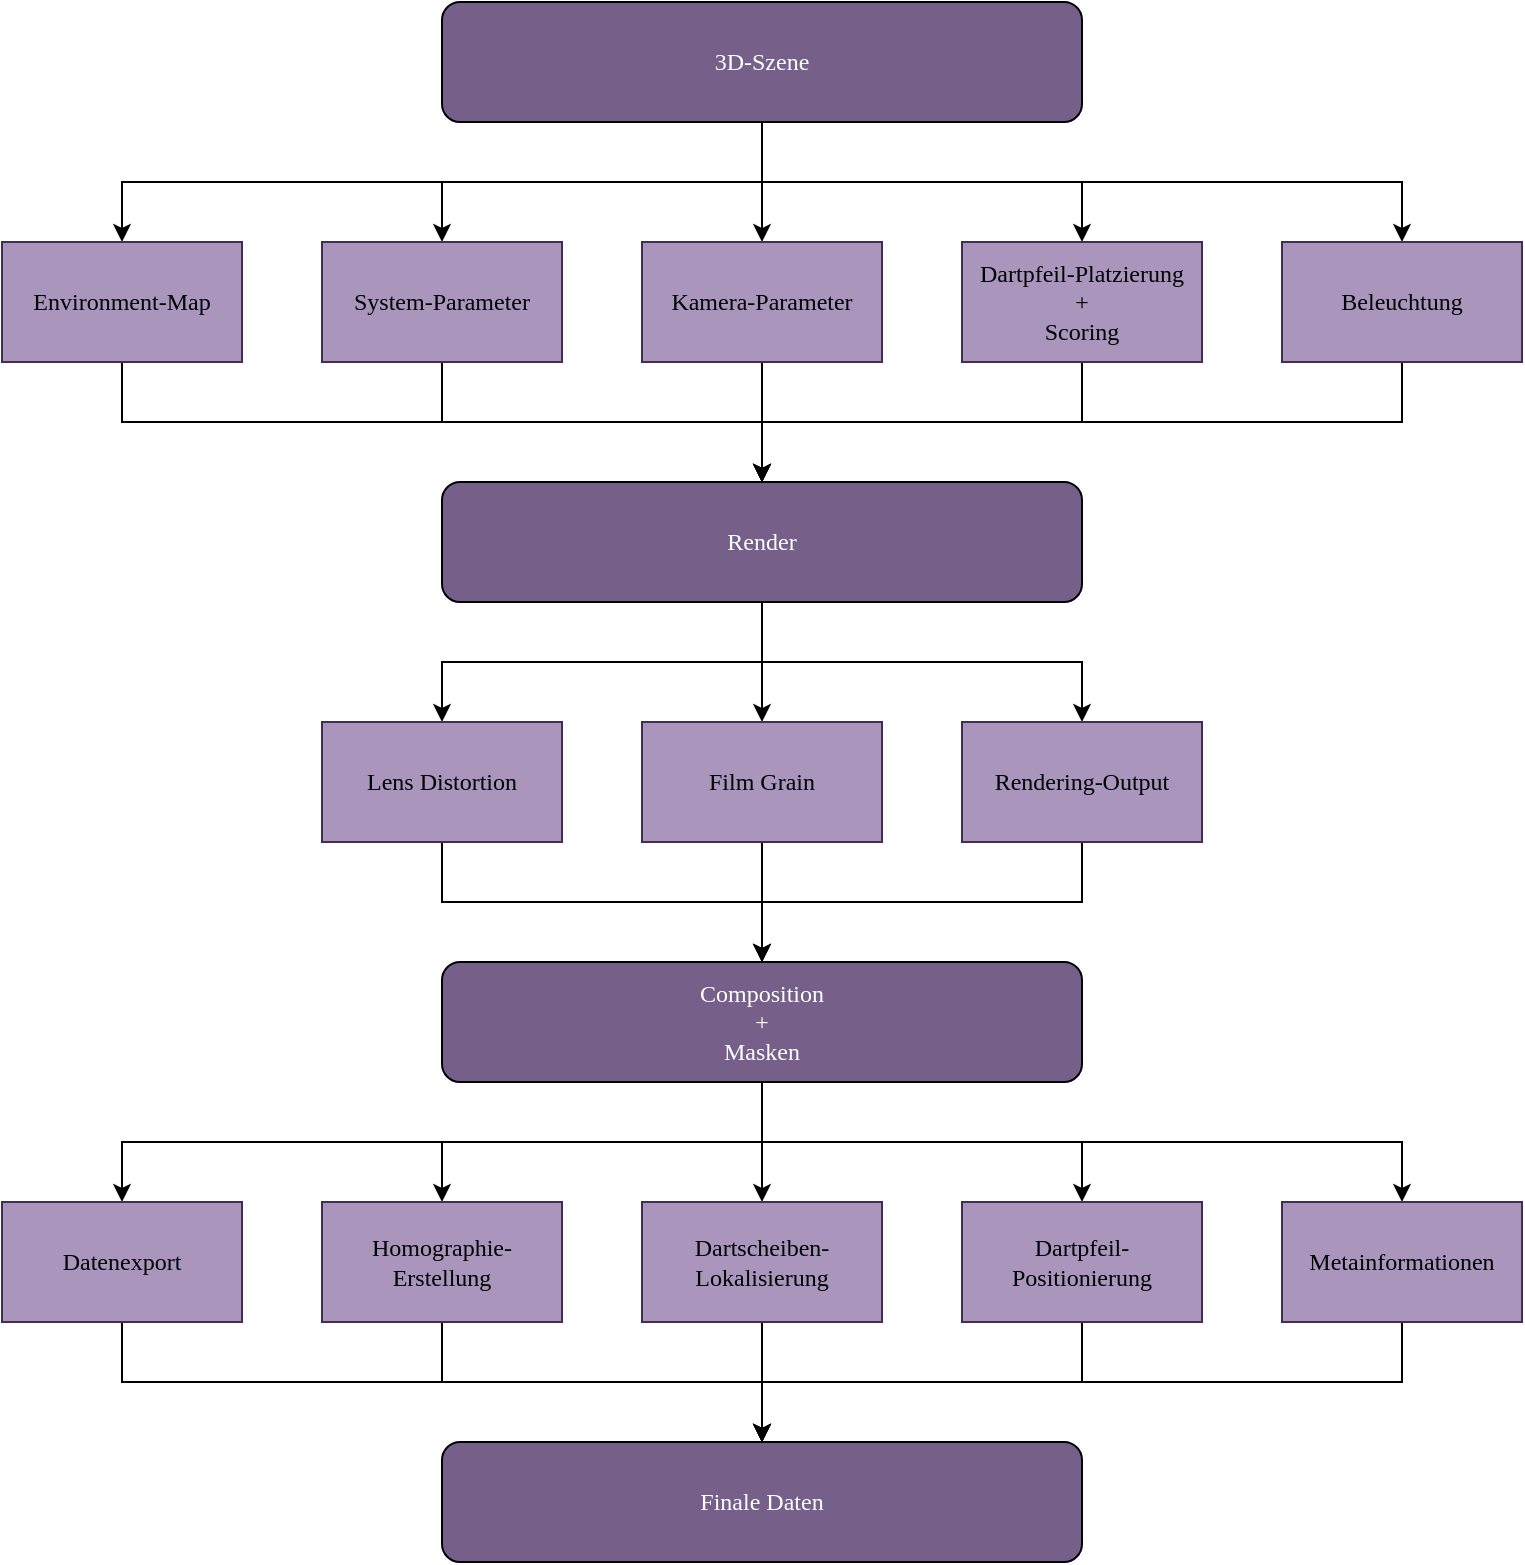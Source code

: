 <mxfile version="26.0.9">
  <diagram name="Page-1" id="y4rMQhyf4sxOCu2ui36k">
    <mxGraphModel dx="690" dy="757" grid="1" gridSize="10" guides="1" tooltips="1" connect="1" arrows="1" fold="1" page="1" pageScale="1" pageWidth="850" pageHeight="1100" math="0" shadow="0">
      <root>
        <mxCell id="0" />
        <mxCell id="1" parent="0" />
        <mxCell id="pUADTjzdiU5sqOrzXA6e-1" style="edgeStyle=orthogonalEdgeStyle;rounded=0;orthogonalLoop=1;jettySize=auto;html=1;fontFamily=Garamond;" edge="1" parent="1" source="pUADTjzdiU5sqOrzXA6e-4" target="pUADTjzdiU5sqOrzXA6e-6">
          <mxGeometry relative="1" as="geometry" />
        </mxCell>
        <mxCell id="pUADTjzdiU5sqOrzXA6e-2" style="edgeStyle=orthogonalEdgeStyle;rounded=0;orthogonalLoop=1;jettySize=auto;html=1;exitX=0.5;exitY=1;exitDx=0;exitDy=0;fontFamily=Garamond;" edge="1" parent="1" source="pUADTjzdiU5sqOrzXA6e-4" target="pUADTjzdiU5sqOrzXA6e-8">
          <mxGeometry relative="1" as="geometry" />
        </mxCell>
        <mxCell id="pUADTjzdiU5sqOrzXA6e-3" style="edgeStyle=orthogonalEdgeStyle;rounded=0;orthogonalLoop=1;jettySize=auto;html=1;exitX=0.5;exitY=1;exitDx=0;exitDy=0;fontFamily=Garamond;" edge="1" parent="1" source="pUADTjzdiU5sqOrzXA6e-4" target="pUADTjzdiU5sqOrzXA6e-10">
          <mxGeometry relative="1" as="geometry" />
        </mxCell>
        <mxCell id="pUADTjzdiU5sqOrzXA6e-4" value="Render" style="rounded=1;whiteSpace=wrap;html=1;fillColor=#76608a;fontColor=#ffffff;strokeColor=#000000;fontFamily=Garamond;" vertex="1" parent="1">
          <mxGeometry x="260" y="440" width="320" height="60" as="geometry" />
        </mxCell>
        <mxCell id="pUADTjzdiU5sqOrzXA6e-5" style="edgeStyle=orthogonalEdgeStyle;rounded=0;orthogonalLoop=1;jettySize=auto;html=1;fontFamily=Garamond;" edge="1" parent="1" source="pUADTjzdiU5sqOrzXA6e-6" target="pUADTjzdiU5sqOrzXA6e-28">
          <mxGeometry relative="1" as="geometry" />
        </mxCell>
        <mxCell id="pUADTjzdiU5sqOrzXA6e-6" value="Film Grain" style="rounded=0;whiteSpace=wrap;html=1;fillColor=light-dark(#AA95BD,#111111);fontColor=#000000;strokeColor=#432D57;fontFamily=Garamond;" vertex="1" parent="1">
          <mxGeometry x="360" y="560" width="120" height="60" as="geometry" />
        </mxCell>
        <mxCell id="pUADTjzdiU5sqOrzXA6e-7" style="edgeStyle=orthogonalEdgeStyle;rounded=0;orthogonalLoop=1;jettySize=auto;html=1;exitX=0.5;exitY=1;exitDx=0;exitDy=0;fontFamily=Garamond;" edge="1" parent="1" source="pUADTjzdiU5sqOrzXA6e-8" target="pUADTjzdiU5sqOrzXA6e-28">
          <mxGeometry relative="1" as="geometry" />
        </mxCell>
        <mxCell id="pUADTjzdiU5sqOrzXA6e-8" value="Lens Distortion" style="rounded=0;whiteSpace=wrap;html=1;fillColor=light-dark(#AA95BD,#111111);fontColor=#000000;strokeColor=#432D57;fontFamily=Garamond;" vertex="1" parent="1">
          <mxGeometry x="200" y="560" width="120" height="60" as="geometry" />
        </mxCell>
        <mxCell id="pUADTjzdiU5sqOrzXA6e-9" style="edgeStyle=orthogonalEdgeStyle;rounded=0;orthogonalLoop=1;jettySize=auto;html=1;exitX=0.5;exitY=1;exitDx=0;exitDy=0;fontFamily=Garamond;" edge="1" parent="1" source="pUADTjzdiU5sqOrzXA6e-10" target="pUADTjzdiU5sqOrzXA6e-28">
          <mxGeometry relative="1" as="geometry" />
        </mxCell>
        <mxCell id="pUADTjzdiU5sqOrzXA6e-10" value="Rendering-Output" style="rounded=0;whiteSpace=wrap;html=1;fillColor=light-dark(#AA95BD,#111111);fontColor=#000000;strokeColor=#432D57;fontFamily=Garamond;" vertex="1" parent="1">
          <mxGeometry x="520" y="560" width="120" height="60" as="geometry" />
        </mxCell>
        <mxCell id="pUADTjzdiU5sqOrzXA6e-11" style="edgeStyle=orthogonalEdgeStyle;rounded=0;orthogonalLoop=1;jettySize=auto;html=1;exitX=0.5;exitY=1;exitDx=0;exitDy=0;fontFamily=Garamond;" edge="1" parent="1" source="pUADTjzdiU5sqOrzXA6e-12" target="pUADTjzdiU5sqOrzXA6e-4">
          <mxGeometry relative="1" as="geometry" />
        </mxCell>
        <mxCell id="pUADTjzdiU5sqOrzXA6e-12" value="Dartpfeil-Platzierung&lt;div&gt;+&lt;/div&gt;&lt;div&gt;Scoring&lt;/div&gt;" style="rounded=0;whiteSpace=wrap;html=1;fillColor=light-dark(#AA95BD,#111111);fontColor=#000000;strokeColor=#432D57;fontFamily=Garamond;" vertex="1" parent="1">
          <mxGeometry x="520" y="320" width="120" height="60" as="geometry" />
        </mxCell>
        <mxCell id="pUADTjzdiU5sqOrzXA6e-13" style="edgeStyle=orthogonalEdgeStyle;rounded=0;orthogonalLoop=1;jettySize=auto;html=1;exitX=0.5;exitY=1;exitDx=0;exitDy=0;fontFamily=Garamond;" edge="1" parent="1" source="pUADTjzdiU5sqOrzXA6e-18" target="pUADTjzdiU5sqOrzXA6e-12">
          <mxGeometry relative="1" as="geometry" />
        </mxCell>
        <mxCell id="pUADTjzdiU5sqOrzXA6e-14" style="edgeStyle=orthogonalEdgeStyle;rounded=0;orthogonalLoop=1;jettySize=auto;html=1;exitX=0.5;exitY=1;exitDx=0;exitDy=0;fontFamily=Garamond;" edge="1" parent="1" source="pUADTjzdiU5sqOrzXA6e-18" target="pUADTjzdiU5sqOrzXA6e-20">
          <mxGeometry relative="1" as="geometry" />
        </mxCell>
        <mxCell id="pUADTjzdiU5sqOrzXA6e-15" style="edgeStyle=orthogonalEdgeStyle;rounded=0;orthogonalLoop=1;jettySize=auto;html=1;exitX=0.5;exitY=1;exitDx=0;exitDy=0;fontFamily=Garamond;" edge="1" parent="1" source="pUADTjzdiU5sqOrzXA6e-18" target="pUADTjzdiU5sqOrzXA6e-22">
          <mxGeometry relative="1" as="geometry" />
        </mxCell>
        <mxCell id="pUADTjzdiU5sqOrzXA6e-16" style="edgeStyle=orthogonalEdgeStyle;rounded=0;orthogonalLoop=1;jettySize=auto;html=1;exitX=0.5;exitY=1;exitDx=0;exitDy=0;fontFamily=Garamond;" edge="1" parent="1" source="pUADTjzdiU5sqOrzXA6e-18" target="pUADTjzdiU5sqOrzXA6e-32">
          <mxGeometry relative="1" as="geometry" />
        </mxCell>
        <mxCell id="pUADTjzdiU5sqOrzXA6e-17" style="edgeStyle=orthogonalEdgeStyle;rounded=0;orthogonalLoop=1;jettySize=auto;html=1;exitX=0.5;exitY=1;exitDx=0;exitDy=0;fontFamily=Garamond;" edge="1" parent="1" source="pUADTjzdiU5sqOrzXA6e-18" target="pUADTjzdiU5sqOrzXA6e-34">
          <mxGeometry relative="1" as="geometry" />
        </mxCell>
        <mxCell id="pUADTjzdiU5sqOrzXA6e-18" value="3D-Szene" style="rounded=1;whiteSpace=wrap;html=1;fillColor=#76608a;fontColor=#ffffff;strokeColor=#000000;fontFamily=Garamond;" vertex="1" parent="1">
          <mxGeometry x="260" y="200" width="320" height="60" as="geometry" />
        </mxCell>
        <mxCell id="pUADTjzdiU5sqOrzXA6e-19" style="edgeStyle=orthogonalEdgeStyle;rounded=0;orthogonalLoop=1;jettySize=auto;html=1;exitX=0.5;exitY=1;exitDx=0;exitDy=0;fontFamily=Garamond;" edge="1" parent="1" source="pUADTjzdiU5sqOrzXA6e-20" target="pUADTjzdiU5sqOrzXA6e-4">
          <mxGeometry relative="1" as="geometry" />
        </mxCell>
        <mxCell id="pUADTjzdiU5sqOrzXA6e-20" value="Kamera-Parameter" style="rounded=0;whiteSpace=wrap;html=1;fillColor=light-dark(#AA95BD,#111111);fontColor=#000000;strokeColor=#432D57;fontFamily=Garamond;" vertex="1" parent="1">
          <mxGeometry x="360" y="320" width="120" height="60" as="geometry" />
        </mxCell>
        <mxCell id="pUADTjzdiU5sqOrzXA6e-21" style="edgeStyle=orthogonalEdgeStyle;rounded=0;orthogonalLoop=1;jettySize=auto;html=1;exitX=0.5;exitY=1;exitDx=0;exitDy=0;fontFamily=Garamond;" edge="1" parent="1" source="pUADTjzdiU5sqOrzXA6e-22" target="pUADTjzdiU5sqOrzXA6e-4">
          <mxGeometry relative="1" as="geometry" />
        </mxCell>
        <mxCell id="pUADTjzdiU5sqOrzXA6e-22" value="Beleuchtung" style="rounded=0;whiteSpace=wrap;html=1;fillColor=light-dark(#AA95BD,#111111);fontColor=#000000;strokeColor=#432D57;fontFamily=Garamond;" vertex="1" parent="1">
          <mxGeometry x="680" y="320" width="120" height="60" as="geometry" />
        </mxCell>
        <mxCell id="pUADTjzdiU5sqOrzXA6e-23" style="edgeStyle=orthogonalEdgeStyle;rounded=0;orthogonalLoop=1;jettySize=auto;html=1;exitX=0.5;exitY=1;exitDx=0;exitDy=0;fontFamily=Garamond;" edge="1" parent="1" source="pUADTjzdiU5sqOrzXA6e-28" target="pUADTjzdiU5sqOrzXA6e-30">
          <mxGeometry relative="1" as="geometry" />
        </mxCell>
        <mxCell id="pUADTjzdiU5sqOrzXA6e-24" style="edgeStyle=orthogonalEdgeStyle;rounded=0;orthogonalLoop=1;jettySize=auto;html=1;exitX=0.5;exitY=1;exitDx=0;exitDy=0;fontFamily=Garamond;" edge="1" parent="1" source="pUADTjzdiU5sqOrzXA6e-28" target="pUADTjzdiU5sqOrzXA6e-36">
          <mxGeometry relative="1" as="geometry" />
        </mxCell>
        <mxCell id="pUADTjzdiU5sqOrzXA6e-25" style="edgeStyle=orthogonalEdgeStyle;rounded=0;orthogonalLoop=1;jettySize=auto;html=1;exitX=0.5;exitY=1;exitDx=0;exitDy=0;fontFamily=Garamond;" edge="1" parent="1" source="pUADTjzdiU5sqOrzXA6e-28" target="pUADTjzdiU5sqOrzXA6e-39">
          <mxGeometry relative="1" as="geometry" />
        </mxCell>
        <mxCell id="pUADTjzdiU5sqOrzXA6e-26" style="edgeStyle=orthogonalEdgeStyle;rounded=0;orthogonalLoop=1;jettySize=auto;html=1;exitX=0.5;exitY=1;exitDx=0;exitDy=0;fontFamily=Garamond;" edge="1" parent="1" source="pUADTjzdiU5sqOrzXA6e-28" target="pUADTjzdiU5sqOrzXA6e-41">
          <mxGeometry relative="1" as="geometry" />
        </mxCell>
        <mxCell id="pUADTjzdiU5sqOrzXA6e-27" style="edgeStyle=orthogonalEdgeStyle;rounded=0;orthogonalLoop=1;jettySize=auto;html=1;exitX=0.5;exitY=1;exitDx=0;exitDy=0;fontFamily=Garamond;" edge="1" parent="1" source="pUADTjzdiU5sqOrzXA6e-28" target="pUADTjzdiU5sqOrzXA6e-43">
          <mxGeometry relative="1" as="geometry" />
        </mxCell>
        <mxCell id="pUADTjzdiU5sqOrzXA6e-28" value="Composition&lt;div&gt;+&lt;/div&gt;&lt;div&gt;Masken&lt;/div&gt;" style="rounded=1;whiteSpace=wrap;html=1;fillColor=#76608a;fontColor=#ffffff;strokeColor=#000000;fontFamily=Garamond;" vertex="1" parent="1">
          <mxGeometry x="260" y="680" width="320" height="60" as="geometry" />
        </mxCell>
        <mxCell id="pUADTjzdiU5sqOrzXA6e-29" style="edgeStyle=orthogonalEdgeStyle;rounded=0;orthogonalLoop=1;jettySize=auto;html=1;exitX=0.5;exitY=1;exitDx=0;exitDy=0;fontFamily=Garamond;" edge="1" parent="1" source="pUADTjzdiU5sqOrzXA6e-30" target="pUADTjzdiU5sqOrzXA6e-37">
          <mxGeometry relative="1" as="geometry" />
        </mxCell>
        <mxCell id="pUADTjzdiU5sqOrzXA6e-30" value="Dartscheiben-Lokalisierung" style="rounded=0;whiteSpace=wrap;html=1;fillColor=light-dark(#AA95BD,#111111);fontColor=#000000;strokeColor=#432D57;fontFamily=Garamond;" vertex="1" parent="1">
          <mxGeometry x="360" y="800" width="120" height="60" as="geometry" />
        </mxCell>
        <mxCell id="pUADTjzdiU5sqOrzXA6e-31" style="edgeStyle=orthogonalEdgeStyle;rounded=0;orthogonalLoop=1;jettySize=auto;html=1;exitX=0.5;exitY=1;exitDx=0;exitDy=0;fontFamily=Garamond;" edge="1" parent="1" source="pUADTjzdiU5sqOrzXA6e-32" target="pUADTjzdiU5sqOrzXA6e-4">
          <mxGeometry relative="1" as="geometry" />
        </mxCell>
        <mxCell id="pUADTjzdiU5sqOrzXA6e-32" value="System-Parameter" style="rounded=0;whiteSpace=wrap;html=1;fillColor=light-dark(#AA95BD,#111111);fontColor=#000000;strokeColor=#432D57;fontFamily=Garamond;" vertex="1" parent="1">
          <mxGeometry x="200" y="320" width="120" height="60" as="geometry" />
        </mxCell>
        <mxCell id="pUADTjzdiU5sqOrzXA6e-33" style="edgeStyle=orthogonalEdgeStyle;rounded=0;orthogonalLoop=1;jettySize=auto;html=1;exitX=0.5;exitY=1;exitDx=0;exitDy=0;fontFamily=Garamond;" edge="1" parent="1" source="pUADTjzdiU5sqOrzXA6e-34" target="pUADTjzdiU5sqOrzXA6e-4">
          <mxGeometry relative="1" as="geometry" />
        </mxCell>
        <mxCell id="pUADTjzdiU5sqOrzXA6e-34" value="Environment-Map" style="rounded=0;whiteSpace=wrap;html=1;fillColor=light-dark(#AA95BD,#111111);fontColor=#000000;strokeColor=#432D57;fontFamily=Garamond;" vertex="1" parent="1">
          <mxGeometry x="40" y="320" width="120" height="60" as="geometry" />
        </mxCell>
        <mxCell id="pUADTjzdiU5sqOrzXA6e-35" style="edgeStyle=orthogonalEdgeStyle;rounded=0;orthogonalLoop=1;jettySize=auto;html=1;exitX=0.5;exitY=1;exitDx=0;exitDy=0;fontFamily=Garamond;" edge="1" parent="1" source="pUADTjzdiU5sqOrzXA6e-36" target="pUADTjzdiU5sqOrzXA6e-37">
          <mxGeometry relative="1" as="geometry" />
        </mxCell>
        <mxCell id="pUADTjzdiU5sqOrzXA6e-36" value="Homographie-Erstellung" style="rounded=0;whiteSpace=wrap;html=1;fillColor=light-dark(#AA95BD,#111111);fontColor=#000000;strokeColor=#432D57;fontFamily=Garamond;" vertex="1" parent="1">
          <mxGeometry x="200" y="800" width="120" height="60" as="geometry" />
        </mxCell>
        <mxCell id="pUADTjzdiU5sqOrzXA6e-37" value="Finale Daten" style="rounded=1;whiteSpace=wrap;html=1;fillColor=#76608a;fontColor=#ffffff;strokeColor=#000000;fontFamily=Garamond;" vertex="1" parent="1">
          <mxGeometry x="260" y="920" width="320" height="60" as="geometry" />
        </mxCell>
        <mxCell id="pUADTjzdiU5sqOrzXA6e-38" style="edgeStyle=orthogonalEdgeStyle;rounded=0;orthogonalLoop=1;jettySize=auto;html=1;exitX=0.5;exitY=1;exitDx=0;exitDy=0;fontFamily=Garamond;" edge="1" parent="1" source="pUADTjzdiU5sqOrzXA6e-39" target="pUADTjzdiU5sqOrzXA6e-37">
          <mxGeometry relative="1" as="geometry" />
        </mxCell>
        <mxCell id="pUADTjzdiU5sqOrzXA6e-39" value="Dartpfeil-&lt;div&gt;Positionierung&lt;/div&gt;" style="rounded=0;whiteSpace=wrap;html=1;fillColor=light-dark(#AA95BD,#111111);fontColor=#000000;strokeColor=#432D57;fontFamily=Garamond;" vertex="1" parent="1">
          <mxGeometry x="520" y="800" width="120" height="60" as="geometry" />
        </mxCell>
        <mxCell id="pUADTjzdiU5sqOrzXA6e-40" style="edgeStyle=orthogonalEdgeStyle;rounded=0;orthogonalLoop=1;jettySize=auto;html=1;exitX=0.5;exitY=1;exitDx=0;exitDy=0;fontFamily=Garamond;" edge="1" parent="1" source="pUADTjzdiU5sqOrzXA6e-41" target="pUADTjzdiU5sqOrzXA6e-37">
          <mxGeometry relative="1" as="geometry" />
        </mxCell>
        <mxCell id="pUADTjzdiU5sqOrzXA6e-41" value="Metainformationen" style="rounded=0;whiteSpace=wrap;html=1;fillColor=light-dark(#AA95BD,#111111);fontColor=#000000;strokeColor=#432D57;fontFamily=Garamond;" vertex="1" parent="1">
          <mxGeometry x="680" y="800" width="120" height="60" as="geometry" />
        </mxCell>
        <mxCell id="pUADTjzdiU5sqOrzXA6e-42" style="edgeStyle=orthogonalEdgeStyle;rounded=0;orthogonalLoop=1;jettySize=auto;html=1;exitX=0.5;exitY=1;exitDx=0;exitDy=0;fontFamily=Garamond;" edge="1" parent="1" source="pUADTjzdiU5sqOrzXA6e-43" target="pUADTjzdiU5sqOrzXA6e-37">
          <mxGeometry relative="1" as="geometry" />
        </mxCell>
        <mxCell id="pUADTjzdiU5sqOrzXA6e-43" value="Datenexport" style="rounded=0;whiteSpace=wrap;html=1;fillColor=light-dark(#AA95BD,#111111);fontColor=#000000;strokeColor=#432D57;fontFamily=Garamond;" vertex="1" parent="1">
          <mxGeometry x="40" y="800" width="120" height="60" as="geometry" />
        </mxCell>
      </root>
    </mxGraphModel>
  </diagram>
</mxfile>
